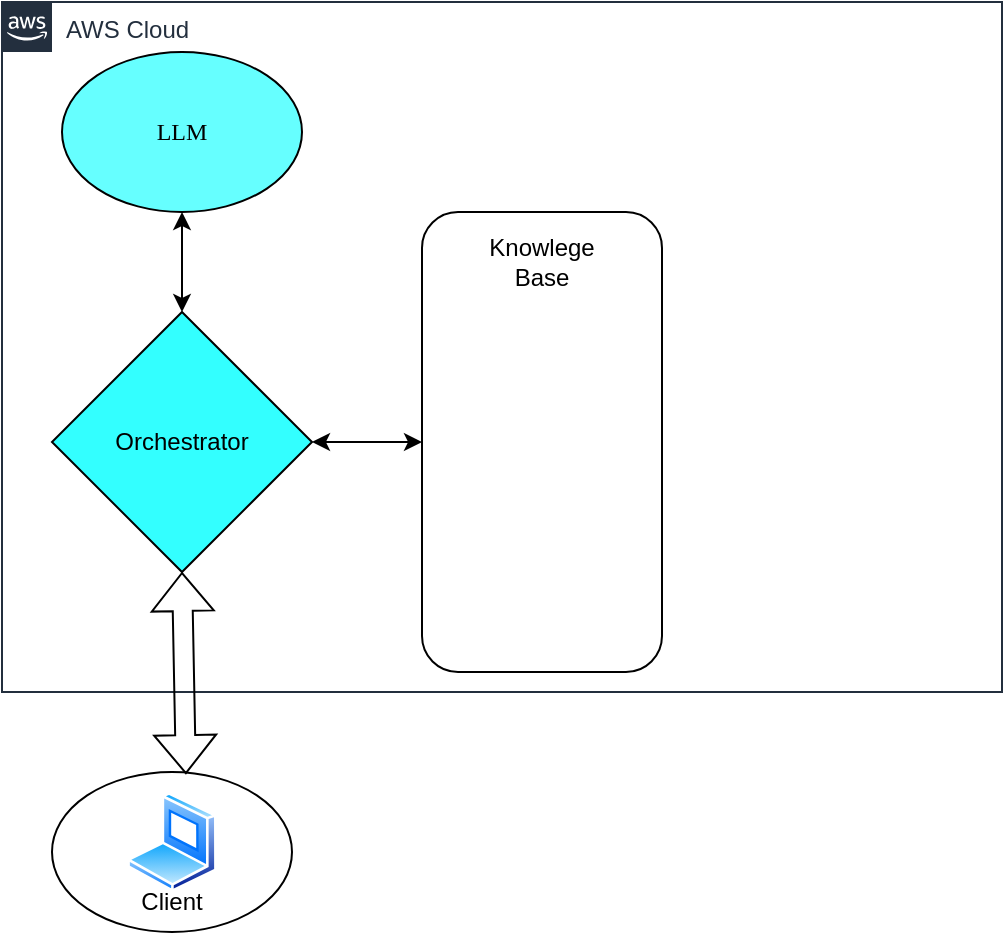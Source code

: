 <mxfile version="28.2.3">
  <diagram name="Page-1" id="gQGuur7Jk-eVvDWWZpWR">
    <mxGraphModel dx="779" dy="538" grid="1" gridSize="10" guides="1" tooltips="1" connect="1" arrows="1" fold="1" page="1" pageScale="1" pageWidth="1400" pageHeight="850" math="0" shadow="0">
      <root>
        <mxCell id="0" />
        <mxCell id="1" parent="0" />
        <mxCell id="HE_lrAiI9O51iblb2gpH-1" value="&lt;font face=&quot;Tahoma&quot;&gt;LLM&lt;/font&gt;" style="ellipse;whiteSpace=wrap;html=1;fillColor=#66FFFF;" vertex="1" parent="1">
          <mxGeometry x="140" y="100" width="120" height="80" as="geometry" />
        </mxCell>
        <mxCell id="HE_lrAiI9O51iblb2gpH-3" value="" style="endArrow=classic;startArrow=classic;html=1;rounded=0;exitX=0.5;exitY=0;exitDx=0;exitDy=0;entryX=0.5;entryY=1;entryDx=0;entryDy=0;" edge="1" parent="1" source="HE_lrAiI9O51iblb2gpH-2" target="HE_lrAiI9O51iblb2gpH-1">
          <mxGeometry width="50" height="50" relative="1" as="geometry">
            <mxPoint x="380" y="310" as="sourcePoint" />
            <mxPoint x="430" y="260" as="targetPoint" />
          </mxGeometry>
        </mxCell>
        <mxCell id="HE_lrAiI9O51iblb2gpH-4" value="AWS Cloud" style="points=[[0,0],[0.25,0],[0.5,0],[0.75,0],[1,0],[1,0.25],[1,0.5],[1,0.75],[1,1],[0.75,1],[0.5,1],[0.25,1],[0,1],[0,0.75],[0,0.5],[0,0.25]];outlineConnect=0;gradientColor=none;html=1;whiteSpace=wrap;fontSize=12;fontStyle=0;container=1;pointerEvents=0;collapsible=0;recursiveResize=0;shape=mxgraph.aws4.group;grIcon=mxgraph.aws4.group_aws_cloud_alt;strokeColor=#232F3E;fillColor=none;verticalAlign=top;align=left;spacingLeft=30;fontColor=#232F3E;dashed=0;" vertex="1" parent="1">
          <mxGeometry x="110" y="75" width="500" height="345" as="geometry" />
        </mxCell>
        <mxCell id="HE_lrAiI9O51iblb2gpH-12" value="" style="rounded=1;whiteSpace=wrap;html=1;" vertex="1" parent="HE_lrAiI9O51iblb2gpH-4">
          <mxGeometry x="210" y="105" width="120" height="230" as="geometry" />
        </mxCell>
        <mxCell id="HE_lrAiI9O51iblb2gpH-2" value="Orchestrator" style="rhombus;whiteSpace=wrap;html=1;fillColor=#33FFFF;" vertex="1" parent="HE_lrAiI9O51iblb2gpH-4">
          <mxGeometry x="25" y="155" width="130" height="130" as="geometry" />
        </mxCell>
        <mxCell id="HE_lrAiI9O51iblb2gpH-13" value="" style="endArrow=classic;startArrow=classic;html=1;rounded=0;exitX=1;exitY=0.5;exitDx=0;exitDy=0;entryX=0;entryY=0.5;entryDx=0;entryDy=0;" edge="1" parent="HE_lrAiI9O51iblb2gpH-4" source="HE_lrAiI9O51iblb2gpH-2" target="HE_lrAiI9O51iblb2gpH-12">
          <mxGeometry width="50" height="50" relative="1" as="geometry">
            <mxPoint x="270" y="235" as="sourcePoint" />
            <mxPoint x="320" y="185" as="targetPoint" />
          </mxGeometry>
        </mxCell>
        <mxCell id="HE_lrAiI9O51iblb2gpH-14" value="Knowlege Base" style="text;html=1;align=center;verticalAlign=middle;whiteSpace=wrap;rounded=0;" vertex="1" parent="HE_lrAiI9O51iblb2gpH-4">
          <mxGeometry x="240" y="115" width="60" height="30" as="geometry" />
        </mxCell>
        <mxCell id="HE_lrAiI9O51iblb2gpH-9" value="" style="group" vertex="1" connectable="0" parent="1">
          <mxGeometry x="135" y="460" width="120" height="80" as="geometry" />
        </mxCell>
        <mxCell id="HE_lrAiI9O51iblb2gpH-5" value="" style="ellipse;whiteSpace=wrap;html=1;" vertex="1" parent="HE_lrAiI9O51iblb2gpH-9">
          <mxGeometry width="120" height="80" as="geometry" />
        </mxCell>
        <mxCell id="HE_lrAiI9O51iblb2gpH-6" value="" style="image;aspect=fixed;perimeter=ellipsePerimeter;html=1;align=center;shadow=0;dashed=0;spacingTop=3;image=img/lib/active_directory/laptop_client.svg;" vertex="1" parent="HE_lrAiI9O51iblb2gpH-9">
          <mxGeometry x="37.5" y="10" width="45" height="50" as="geometry" />
        </mxCell>
        <mxCell id="HE_lrAiI9O51iblb2gpH-7" value="Client" style="text;html=1;align=center;verticalAlign=middle;whiteSpace=wrap;rounded=0;" vertex="1" parent="HE_lrAiI9O51iblb2gpH-9">
          <mxGeometry x="30" y="50" width="60" height="30" as="geometry" />
        </mxCell>
        <mxCell id="HE_lrAiI9O51iblb2gpH-10" value="" style="shape=flexArrow;endArrow=classic;startArrow=classic;html=1;rounded=0;entryX=0.5;entryY=1;entryDx=0;entryDy=0;exitX=0.558;exitY=0.013;exitDx=0;exitDy=0;exitPerimeter=0;" edge="1" parent="1" source="HE_lrAiI9O51iblb2gpH-5" target="HE_lrAiI9O51iblb2gpH-2">
          <mxGeometry width="100" height="100" relative="1" as="geometry">
            <mxPoint x="200" y="430" as="sourcePoint" />
            <mxPoint x="450" y="230" as="targetPoint" />
          </mxGeometry>
        </mxCell>
      </root>
    </mxGraphModel>
  </diagram>
</mxfile>
